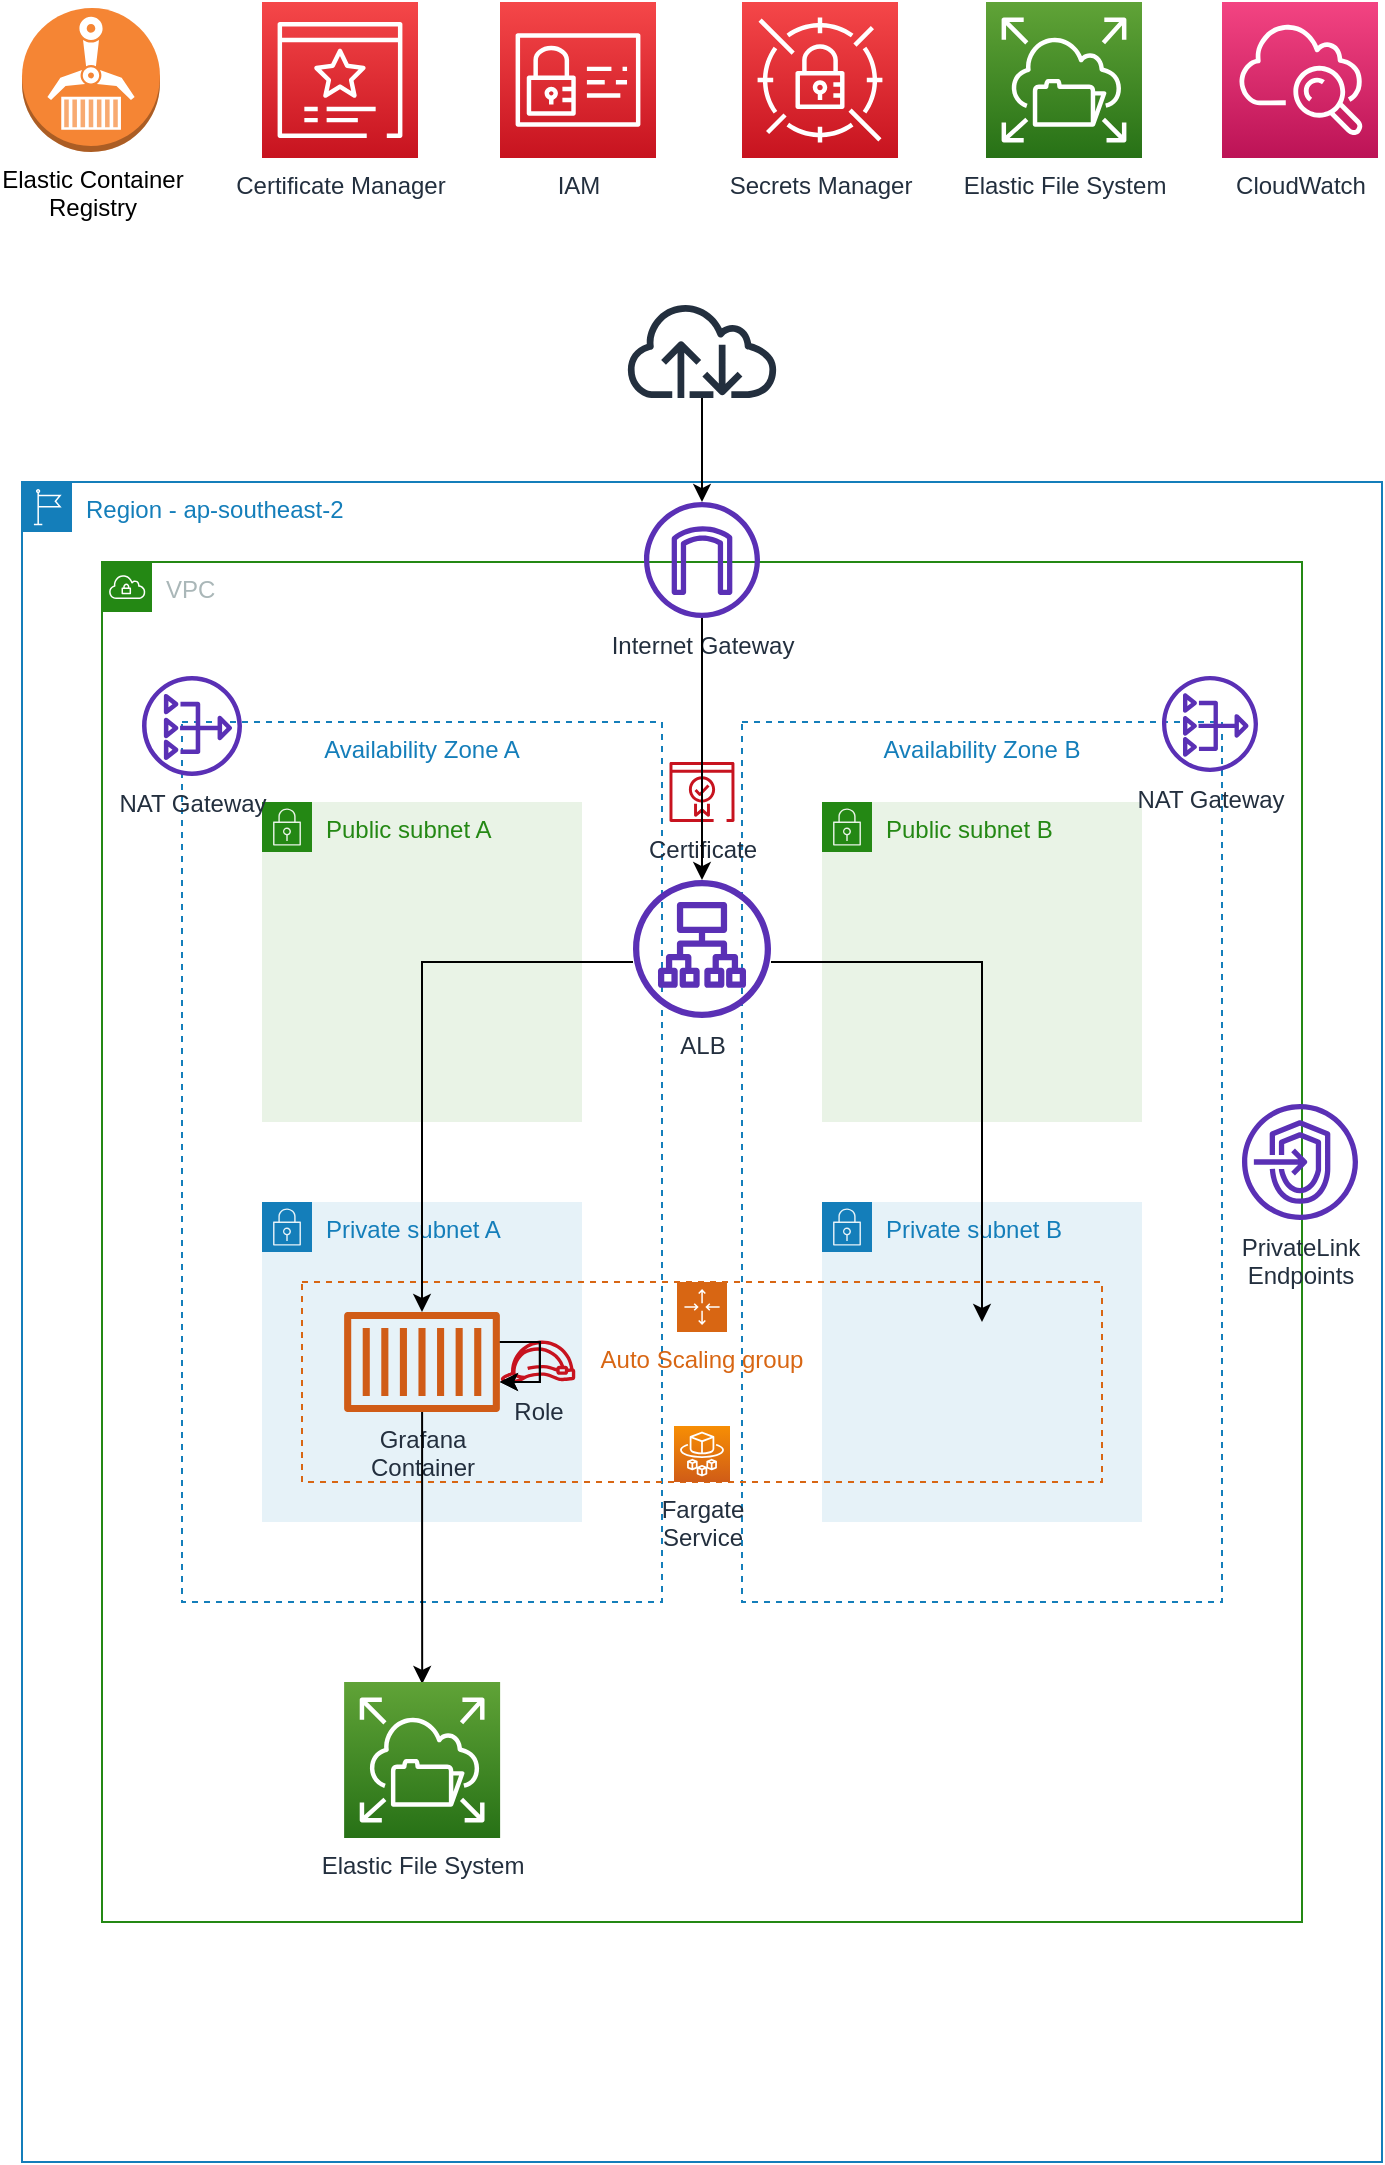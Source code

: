 <mxfile version="24.6.2" type="device">
  <diagram id="imtq8Z4648hJU_mWfPFM" name="Page-1">
    <mxGraphModel dx="803" dy="752" grid="1" gridSize="10" guides="1" tooltips="1" connect="1" arrows="1" fold="1" page="1" pageScale="1" pageWidth="1654" pageHeight="1169" math="0" shadow="0">
      <root>
        <mxCell id="0" />
        <mxCell id="1" parent="0" />
        <mxCell id="EiazYXPmeUAbjcGxEAQZ-3" value="Region - ap-southeast-2" style="points=[[0,0],[0.25,0],[0.5,0],[0.75,0],[1,0],[1,0.25],[1,0.5],[1,0.75],[1,1],[0.75,1],[0.5,1],[0.25,1],[0,1],[0,0.75],[0,0.5],[0,0.25]];outlineConnect=0;gradientColor=none;html=1;whiteSpace=wrap;fontSize=12;fontStyle=0;shape=mxgraph.aws4.group;grIcon=mxgraph.aws4.group_region;strokeColor=#147EBA;fillColor=none;verticalAlign=top;align=left;spacingLeft=30;fontColor=#147EBA;dashed=0;" parent="1" vertex="1">
          <mxGeometry x="120" y="280" width="680" height="840" as="geometry" />
        </mxCell>
        <mxCell id="EiazYXPmeUAbjcGxEAQZ-2" value="VPC" style="points=[[0,0],[0.25,0],[0.5,0],[0.75,0],[1,0],[1,0.25],[1,0.5],[1,0.75],[1,1],[0.75,1],[0.5,1],[0.25,1],[0,1],[0,0.75],[0,0.5],[0,0.25]];outlineConnect=0;gradientColor=none;html=1;whiteSpace=wrap;fontSize=12;fontStyle=0;shape=mxgraph.aws4.group;grIcon=mxgraph.aws4.group_vpc;strokeColor=#248814;fillColor=none;verticalAlign=top;align=left;spacingLeft=30;fontColor=#AAB7B8;dashed=0;" parent="1" vertex="1">
          <mxGeometry x="160" y="320" width="600" height="680" as="geometry" />
        </mxCell>
        <mxCell id="EiazYXPmeUAbjcGxEAQZ-4" value="Availability Zone A" style="fillColor=none;strokeColor=#147EBA;dashed=1;verticalAlign=top;fontStyle=0;fontColor=#147EBA;" parent="1" vertex="1">
          <mxGeometry x="200" y="400" width="240" height="440" as="geometry" />
        </mxCell>
        <mxCell id="EiazYXPmeUAbjcGxEAQZ-5" value="Availability Zone B" style="fillColor=none;strokeColor=#147EBA;dashed=1;verticalAlign=top;fontStyle=0;fontColor=#147EBA;" parent="1" vertex="1">
          <mxGeometry x="480" y="400" width="240" height="440" as="geometry" />
        </mxCell>
        <mxCell id="EiazYXPmeUAbjcGxEAQZ-6" value="Public subnet A" style="points=[[0,0],[0.25,0],[0.5,0],[0.75,0],[1,0],[1,0.25],[1,0.5],[1,0.75],[1,1],[0.75,1],[0.5,1],[0.25,1],[0,1],[0,0.75],[0,0.5],[0,0.25]];outlineConnect=0;gradientColor=none;html=1;whiteSpace=wrap;fontSize=12;fontStyle=0;shape=mxgraph.aws4.group;grIcon=mxgraph.aws4.group_security_group;grStroke=0;strokeColor=#248814;fillColor=#E9F3E6;verticalAlign=top;align=left;spacingLeft=30;fontColor=#248814;dashed=0;" parent="1" vertex="1">
          <mxGeometry x="240" y="440" width="160" height="160" as="geometry" />
        </mxCell>
        <mxCell id="EiazYXPmeUAbjcGxEAQZ-7" value="Public subnet B" style="points=[[0,0],[0.25,0],[0.5,0],[0.75,0],[1,0],[1,0.25],[1,0.5],[1,0.75],[1,1],[0.75,1],[0.5,1],[0.25,1],[0,1],[0,0.75],[0,0.5],[0,0.25]];outlineConnect=0;gradientColor=none;html=1;whiteSpace=wrap;fontSize=12;fontStyle=0;shape=mxgraph.aws4.group;grIcon=mxgraph.aws4.group_security_group;grStroke=0;strokeColor=#248814;fillColor=#E9F3E6;verticalAlign=top;align=left;spacingLeft=30;fontColor=#248814;dashed=0;" parent="1" vertex="1">
          <mxGeometry x="520" y="440" width="160" height="160" as="geometry" />
        </mxCell>
        <mxCell id="EiazYXPmeUAbjcGxEAQZ-8" value="Private subnet A" style="points=[[0,0],[0.25,0],[0.5,0],[0.75,0],[1,0],[1,0.25],[1,0.5],[1,0.75],[1,1],[0.75,1],[0.5,1],[0.25,1],[0,1],[0,0.75],[0,0.5],[0,0.25]];outlineConnect=0;gradientColor=none;html=1;whiteSpace=wrap;fontSize=12;fontStyle=0;shape=mxgraph.aws4.group;grIcon=mxgraph.aws4.group_security_group;grStroke=0;strokeColor=#147EBA;fillColor=#E6F2F8;verticalAlign=top;align=left;spacingLeft=30;fontColor=#147EBA;dashed=0;" parent="1" vertex="1">
          <mxGeometry x="240" y="640" width="160" height="160" as="geometry" />
        </mxCell>
        <mxCell id="EiazYXPmeUAbjcGxEAQZ-9" value="Private subnet B" style="points=[[0,0],[0.25,0],[0.5,0],[0.75,0],[1,0],[1,0.25],[1,0.5],[1,0.75],[1,1],[0.75,1],[0.5,1],[0.25,1],[0,1],[0,0.75],[0,0.5],[0,0.25]];outlineConnect=0;gradientColor=none;html=1;whiteSpace=wrap;fontSize=12;fontStyle=0;shape=mxgraph.aws4.group;grIcon=mxgraph.aws4.group_security_group;grStroke=0;strokeColor=#147EBA;fillColor=#E6F2F8;verticalAlign=top;align=left;spacingLeft=30;fontColor=#147EBA;dashed=0;" parent="1" vertex="1">
          <mxGeometry x="520" y="640" width="160" height="160" as="geometry" />
        </mxCell>
        <mxCell id="EiazYXPmeUAbjcGxEAQZ-10" style="edgeStyle=orthogonalEdgeStyle;rounded=0;orthogonalLoop=1;jettySize=auto;html=1;exitX=0.5;exitY=1;exitDx=0;exitDy=0;" parent="1" source="EiazYXPmeUAbjcGxEAQZ-2" target="EiazYXPmeUAbjcGxEAQZ-2" edge="1">
          <mxGeometry relative="1" as="geometry" />
        </mxCell>
        <mxCell id="EiazYXPmeUAbjcGxEAQZ-13" value="Auto Scaling group" style="points=[[0,0],[0.25,0],[0.5,0],[0.75,0],[1,0],[1,0.25],[1,0.5],[1,0.75],[1,1],[0.75,1],[0.5,1],[0.25,1],[0,1],[0,0.75],[0,0.5],[0,0.25]];outlineConnect=0;gradientColor=none;html=1;whiteSpace=wrap;fontSize=12;fontStyle=0;shape=mxgraph.aws4.groupCenter;grIcon=mxgraph.aws4.group_auto_scaling_group;grStroke=1;strokeColor=#D86613;fillColor=none;verticalAlign=top;align=center;fontColor=#D86613;dashed=1;spacingTop=25;" parent="1" vertex="1">
          <mxGeometry x="260" y="680" width="400" height="100" as="geometry" />
        </mxCell>
        <mxCell id="EiazYXPmeUAbjcGxEAQZ-11" value="Grafana&lt;br&gt;Container" style="outlineConnect=0;fontColor=#232F3E;gradientColor=none;fillColor=#D05C17;strokeColor=none;dashed=0;verticalLabelPosition=bottom;verticalAlign=top;align=center;html=1;fontSize=12;fontStyle=0;aspect=fixed;pointerEvents=1;shape=mxgraph.aws4.container_1;" parent="1" vertex="1">
          <mxGeometry x="281" y="695" width="78" height="50" as="geometry" />
        </mxCell>
        <mxCell id="EiazYXPmeUAbjcGxEAQZ-16" value="" style="edgeStyle=orthogonalEdgeStyle;rounded=0;orthogonalLoop=1;jettySize=auto;html=1;" parent="1" source="EiazYXPmeUAbjcGxEAQZ-14" target="EiazYXPmeUAbjcGxEAQZ-11" edge="1">
          <mxGeometry relative="1" as="geometry">
            <mxPoint x="362" y="299" as="targetPoint" />
            <Array as="points">
              <mxPoint x="320" y="520" />
            </Array>
          </mxGeometry>
        </mxCell>
        <mxCell id="EiazYXPmeUAbjcGxEAQZ-14" value="ALB" style="outlineConnect=0;fontColor=#232F3E;gradientColor=none;fillColor=#5A30B5;strokeColor=none;dashed=0;verticalLabelPosition=bottom;verticalAlign=top;align=center;html=1;fontSize=12;fontStyle=0;aspect=fixed;pointerEvents=1;shape=mxgraph.aws4.application_load_balancer;" parent="1" vertex="1">
          <mxGeometry x="425.5" y="479" width="69" height="69" as="geometry" />
        </mxCell>
        <mxCell id="EiazYXPmeUAbjcGxEAQZ-17" value="NAT Gateway" style="outlineConnect=0;fontColor=#232F3E;gradientColor=none;fillColor=#5A30B5;strokeColor=none;dashed=0;verticalLabelPosition=bottom;verticalAlign=top;align=center;html=1;fontSize=12;fontStyle=0;aspect=fixed;pointerEvents=1;shape=mxgraph.aws4.nat_gateway;" parent="1" vertex="1">
          <mxGeometry x="180" y="377" width="50" height="50" as="geometry" />
        </mxCell>
        <mxCell id="EiazYXPmeUAbjcGxEAQZ-18" value="NAT Gateway" style="outlineConnect=0;fontColor=#232F3E;gradientColor=none;fillColor=#5A30B5;strokeColor=none;dashed=0;verticalLabelPosition=bottom;verticalAlign=top;align=center;html=1;fontSize=12;fontStyle=0;aspect=fixed;pointerEvents=1;shape=mxgraph.aws4.nat_gateway;" parent="1" vertex="1">
          <mxGeometry x="690" y="377" width="48" height="48" as="geometry" />
        </mxCell>
        <mxCell id="EiazYXPmeUAbjcGxEAQZ-19" value="PrivateLink &lt;br&gt;Endpoints" style="outlineConnect=0;fontColor=#232F3E;gradientColor=none;fillColor=#5A30B5;strokeColor=none;dashed=0;verticalLabelPosition=bottom;verticalAlign=top;align=center;html=1;fontSize=12;fontStyle=0;aspect=fixed;pointerEvents=1;shape=mxgraph.aws4.endpoints;" parent="1" vertex="1">
          <mxGeometry x="730" y="591" width="58" height="58" as="geometry" />
        </mxCell>
        <mxCell id="EiazYXPmeUAbjcGxEAQZ-20" value="Internet Gateway" style="outlineConnect=0;fontColor=#232F3E;gradientColor=none;fillColor=#5A30B5;strokeColor=none;dashed=0;verticalLabelPosition=bottom;verticalAlign=top;align=center;html=1;fontSize=12;fontStyle=0;aspect=fixed;pointerEvents=1;shape=mxgraph.aws4.internet_gateway;" parent="1" vertex="1">
          <mxGeometry x="431" y="290" width="58" height="58" as="geometry" />
        </mxCell>
        <mxCell id="EiazYXPmeUAbjcGxEAQZ-21" value="Secrets Manager" style="outlineConnect=0;fontColor=#232F3E;gradientColor=#F54749;gradientDirection=north;fillColor=#C7131F;strokeColor=#ffffff;dashed=0;verticalLabelPosition=bottom;verticalAlign=top;align=center;html=1;fontSize=12;fontStyle=0;aspect=fixed;shape=mxgraph.aws4.resourceIcon;resIcon=mxgraph.aws4.secrets_manager;" parent="1" vertex="1">
          <mxGeometry x="480" y="40" width="78" height="78" as="geometry" />
        </mxCell>
        <mxCell id="EiazYXPmeUAbjcGxEAQZ-22" value="CloudWatch" style="outlineConnect=0;fontColor=#232F3E;gradientColor=#F34482;gradientDirection=north;fillColor=#BC1356;strokeColor=#ffffff;dashed=0;verticalLabelPosition=bottom;verticalAlign=top;align=center;html=1;fontSize=12;fontStyle=0;aspect=fixed;shape=mxgraph.aws4.resourceIcon;resIcon=mxgraph.aws4.cloudwatch;" parent="1" vertex="1">
          <mxGeometry x="720" y="40" width="78" height="78" as="geometry" />
        </mxCell>
        <mxCell id="EiazYXPmeUAbjcGxEAQZ-23" value="Fargate&lt;br&gt;Service" style="outlineConnect=0;fontColor=#232F3E;gradientColor=#F78E04;gradientDirection=north;fillColor=#D05C17;strokeColor=#ffffff;dashed=0;verticalLabelPosition=bottom;verticalAlign=top;align=center;html=1;fontSize=12;fontStyle=0;aspect=fixed;shape=mxgraph.aws4.resourceIcon;resIcon=mxgraph.aws4.fargate;" parent="1" vertex="1">
          <mxGeometry x="446" y="752" width="28" height="28" as="geometry" />
        </mxCell>
        <mxCell id="EiazYXPmeUAbjcGxEAQZ-25" value="Elastic File System" style="outlineConnect=0;fontColor=#232F3E;gradientColor=#60A337;gradientDirection=north;fillColor=#277116;strokeColor=#ffffff;dashed=0;verticalLabelPosition=bottom;verticalAlign=top;align=center;html=1;fontSize=12;fontStyle=0;aspect=fixed;shape=mxgraph.aws4.resourceIcon;resIcon=mxgraph.aws4.elastic_file_system;" parent="1" vertex="1">
          <mxGeometry x="602" y="40" width="78" height="78" as="geometry" />
        </mxCell>
        <mxCell id="EiazYXPmeUAbjcGxEAQZ-27" value="IAM" style="outlineConnect=0;fontColor=#232F3E;gradientColor=#F54749;gradientDirection=north;fillColor=#C7131F;strokeColor=#ffffff;dashed=0;verticalLabelPosition=bottom;verticalAlign=top;align=center;html=1;fontSize=12;fontStyle=0;aspect=fixed;shape=mxgraph.aws4.resourceIcon;resIcon=mxgraph.aws4.identity_and_access_management;" parent="1" vertex="1">
          <mxGeometry x="359" y="40" width="78" height="78" as="geometry" />
        </mxCell>
        <mxCell id="EiazYXPmeUAbjcGxEAQZ-28" value="Role" style="outlineConnect=0;fontColor=#232F3E;gradientColor=none;fillColor=#C7131F;strokeColor=none;dashed=0;verticalLabelPosition=bottom;verticalAlign=top;align=center;html=1;fontSize=12;fontStyle=0;aspect=fixed;pointerEvents=1;shape=mxgraph.aws4.role;" parent="1" vertex="1">
          <mxGeometry x="359" y="709.28" width="38" height="21.44" as="geometry" />
        </mxCell>
        <mxCell id="EiazYXPmeUAbjcGxEAQZ-30" value="Certificate Manager" style="outlineConnect=0;fontColor=#232F3E;gradientColor=#F54749;gradientDirection=north;fillColor=#C7131F;strokeColor=#ffffff;dashed=0;verticalLabelPosition=bottom;verticalAlign=top;align=center;html=1;fontSize=12;fontStyle=0;aspect=fixed;shape=mxgraph.aws4.resourceIcon;resIcon=mxgraph.aws4.certificate_manager_3;" parent="1" vertex="1">
          <mxGeometry x="240" y="40" width="78" height="78" as="geometry" />
        </mxCell>
        <mxCell id="EiazYXPmeUAbjcGxEAQZ-31" value="Certificate" style="outlineConnect=0;fontColor=#232F3E;gradientColor=none;fillColor=#C7131F;strokeColor=none;dashed=0;verticalLabelPosition=bottom;verticalAlign=top;align=center;html=1;fontSize=12;fontStyle=0;aspect=fixed;pointerEvents=1;shape=mxgraph.aws4.certificate_manager_2;" parent="1" vertex="1">
          <mxGeometry x="443.75" y="420" width="32.5" height="30" as="geometry" />
        </mxCell>
        <mxCell id="EiazYXPmeUAbjcGxEAQZ-34" value="" style="outlineConnect=0;fontColor=#232F3E;gradientColor=none;fillColor=#232F3E;strokeColor=none;dashed=0;verticalLabelPosition=bottom;verticalAlign=top;align=center;html=1;fontSize=12;fontStyle=0;aspect=fixed;pointerEvents=1;shape=mxgraph.aws4.internet;" parent="1" vertex="1">
          <mxGeometry x="421" y="190" width="78" height="48" as="geometry" />
        </mxCell>
        <mxCell id="EiazYXPmeUAbjcGxEAQZ-35" value="" style="endArrow=classic;html=1;" parent="1" source="EiazYXPmeUAbjcGxEAQZ-34" target="EiazYXPmeUAbjcGxEAQZ-20" edge="1">
          <mxGeometry width="50" height="50" relative="1" as="geometry">
            <mxPoint x="840" y="540" as="sourcePoint" />
            <mxPoint x="890" y="490" as="targetPoint" />
          </mxGeometry>
        </mxCell>
        <mxCell id="EiazYXPmeUAbjcGxEAQZ-36" value="" style="endArrow=classic;html=1;" parent="1" source="EiazYXPmeUAbjcGxEAQZ-20" target="EiazYXPmeUAbjcGxEAQZ-14" edge="1">
          <mxGeometry width="50" height="50" relative="1" as="geometry">
            <mxPoint x="470" y="248" as="sourcePoint" />
            <mxPoint x="470" y="300" as="targetPoint" />
          </mxGeometry>
        </mxCell>
        <mxCell id="EiazYXPmeUAbjcGxEAQZ-37" value="" style="edgeStyle=orthogonalEdgeStyle;rounded=0;orthogonalLoop=1;jettySize=auto;html=1;" parent="1" source="EiazYXPmeUAbjcGxEAQZ-14" edge="1">
          <mxGeometry relative="1" as="geometry">
            <mxPoint x="435.5" y="530" as="sourcePoint" />
            <mxPoint x="600" y="700" as="targetPoint" />
            <Array as="points">
              <mxPoint x="600" y="520" />
              <mxPoint x="600" y="700" />
            </Array>
          </mxGeometry>
        </mxCell>
        <mxCell id="JBjK7YqMM1u91IqVHJYh-2" value="Elastic Container&lt;br&gt;Registry" style="outlineConnect=0;dashed=0;verticalLabelPosition=bottom;verticalAlign=top;align=center;html=1;shape=mxgraph.aws3.ecr;fillColor=#F58534;gradientColor=none;" parent="1" vertex="1">
          <mxGeometry x="120" y="43" width="69" height="72" as="geometry" />
        </mxCell>
        <mxCell id="JBjK7YqMM1u91IqVHJYh-8" style="edgeStyle=orthogonalEdgeStyle;rounded=0;orthogonalLoop=1;jettySize=auto;html=1;" parent="1" source="EiazYXPmeUAbjcGxEAQZ-11" target="EiazYXPmeUAbjcGxEAQZ-11" edge="1">
          <mxGeometry relative="1" as="geometry" />
        </mxCell>
        <mxCell id="JBjK7YqMM1u91IqVHJYh-9" style="edgeStyle=orthogonalEdgeStyle;rounded=0;orthogonalLoop=1;jettySize=auto;html=1;" parent="1" source="EiazYXPmeUAbjcGxEAQZ-11" target="EiazYXPmeUAbjcGxEAQZ-11" edge="1">
          <mxGeometry relative="1" as="geometry" />
        </mxCell>
        <mxCell id="JBjK7YqMM1u91IqVHJYh-10" style="edgeStyle=orthogonalEdgeStyle;rounded=0;orthogonalLoop=1;jettySize=auto;html=1;" parent="1" source="EiazYXPmeUAbjcGxEAQZ-11" edge="1">
          <mxGeometry relative="1" as="geometry">
            <mxPoint x="320.1" y="881" as="targetPoint" />
          </mxGeometry>
        </mxCell>
        <mxCell id="Y6ksXF8qLrXBDKIt_60n-1" value="Elastic File System" style="outlineConnect=0;fontColor=#232F3E;gradientColor=#60A337;gradientDirection=north;fillColor=#277116;strokeColor=#ffffff;dashed=0;verticalLabelPosition=bottom;verticalAlign=top;align=center;html=1;fontSize=12;fontStyle=0;aspect=fixed;shape=mxgraph.aws4.resourceIcon;resIcon=mxgraph.aws4.elastic_file_system;" vertex="1" parent="1">
          <mxGeometry x="281.06" y="880" width="78" height="78" as="geometry" />
        </mxCell>
      </root>
    </mxGraphModel>
  </diagram>
</mxfile>
